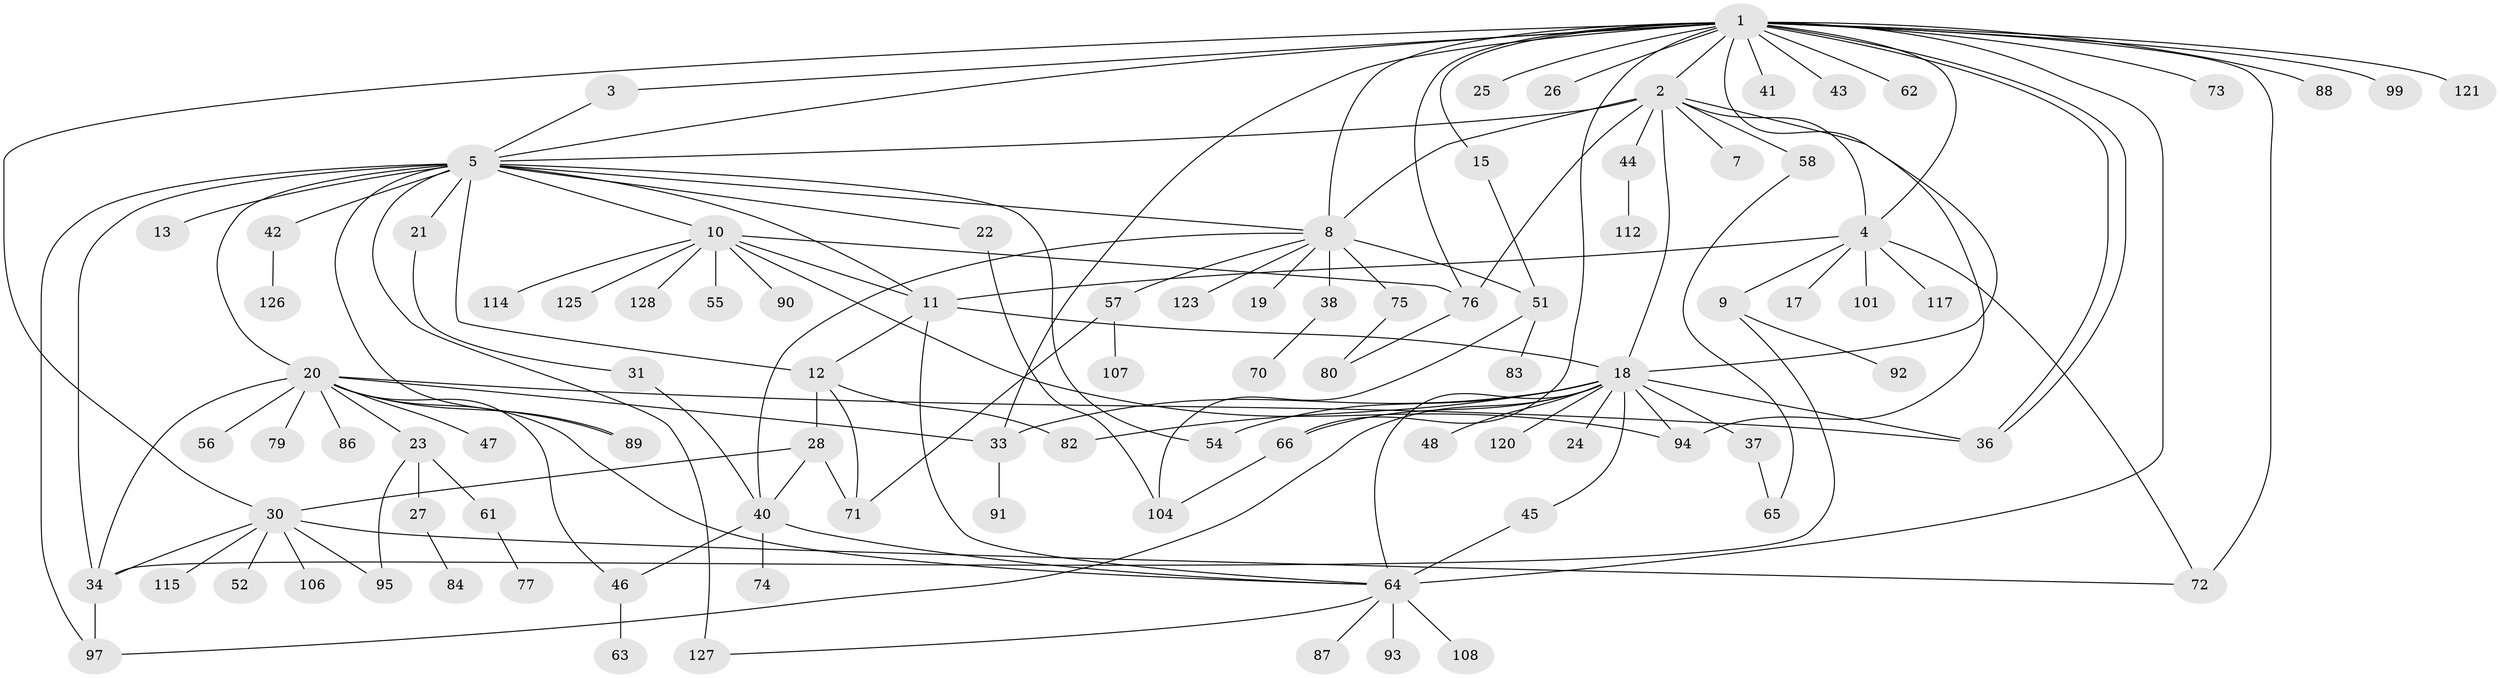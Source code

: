 // original degree distribution, {19: 0.007751937984496124, 10: 0.015503875968992248, 2: 0.2558139534883721, 9: 0.023255813953488372, 8: 0.007751937984496124, 13: 0.007751937984496124, 1: 0.4263565891472868, 7: 0.031007751937984496, 3: 0.10852713178294573, 5: 0.03875968992248062, 17: 0.007751937984496124, 4: 0.05426356589147287, 6: 0.015503875968992248}
// Generated by graph-tools (version 1.1) at 2025/11/02/27/25 16:11:14]
// undirected, 95 vertices, 142 edges
graph export_dot {
graph [start="1"]
  node [color=gray90,style=filled];
  1 [super="+16"];
  2 [super="+59"];
  3;
  4 [super="+78"];
  5 [super="+6"];
  7;
  8 [super="+32"];
  9 [super="+118"];
  10 [super="+29"];
  11 [super="+35"];
  12 [super="+14"];
  13 [super="+98"];
  15 [super="+39"];
  17;
  18 [super="+124"];
  19;
  20 [super="+49"];
  21;
  22;
  23 [super="+69"];
  24;
  25;
  26 [super="+119"];
  27 [super="+53"];
  28 [super="+81"];
  30 [super="+68"];
  31;
  33;
  34;
  36 [super="+96"];
  37 [super="+60"];
  38;
  40 [super="+105"];
  41;
  42;
  43;
  44;
  45;
  46 [super="+122"];
  47;
  48 [super="+50"];
  51;
  52;
  54 [super="+102"];
  55;
  56;
  57;
  58 [super="+116"];
  61;
  62 [super="+85"];
  63;
  64 [super="+67"];
  65;
  66 [super="+103"];
  70;
  71;
  72;
  73;
  74;
  75;
  76 [super="+100"];
  77;
  79;
  80;
  82;
  83;
  84;
  86;
  87;
  88 [super="+109"];
  89 [super="+111"];
  90;
  91;
  92 [super="+129"];
  93;
  94;
  95;
  97 [super="+113"];
  99;
  101;
  104 [super="+110"];
  106;
  107;
  108;
  112;
  114;
  115;
  117;
  120;
  121;
  123;
  125;
  126;
  127;
  128;
  1 -- 2;
  1 -- 3;
  1 -- 4;
  1 -- 5 [weight=2];
  1 -- 8;
  1 -- 15;
  1 -- 18;
  1 -- 26;
  1 -- 33;
  1 -- 36;
  1 -- 36;
  1 -- 41;
  1 -- 66;
  1 -- 72;
  1 -- 76;
  1 -- 88;
  1 -- 99;
  1 -- 64 [weight=2];
  1 -- 73;
  1 -- 43;
  1 -- 25;
  1 -- 62;
  1 -- 121;
  1 -- 30;
  2 -- 4;
  2 -- 7;
  2 -- 8;
  2 -- 44;
  2 -- 58;
  2 -- 76;
  2 -- 94;
  2 -- 18;
  2 -- 5;
  3 -- 5;
  4 -- 9;
  4 -- 11;
  4 -- 17;
  4 -- 72;
  4 -- 101;
  4 -- 117;
  5 -- 10;
  5 -- 13;
  5 -- 20 [weight=2];
  5 -- 21;
  5 -- 54;
  5 -- 89;
  5 -- 97;
  5 -- 34;
  5 -- 8;
  5 -- 42;
  5 -- 11;
  5 -- 12;
  5 -- 22;
  5 -- 127;
  8 -- 19;
  8 -- 75 [weight=2];
  8 -- 123;
  8 -- 51;
  8 -- 38;
  8 -- 57;
  8 -- 40;
  9 -- 92;
  9 -- 34;
  10 -- 11;
  10 -- 55;
  10 -- 94;
  10 -- 114;
  10 -- 125;
  10 -- 128;
  10 -- 76;
  10 -- 90;
  11 -- 18;
  11 -- 64;
  11 -- 12;
  12 -- 28;
  12 -- 71;
  12 -- 82;
  15 -- 51;
  18 -- 24;
  18 -- 33;
  18 -- 36;
  18 -- 37;
  18 -- 45;
  18 -- 48;
  18 -- 66;
  18 -- 82;
  18 -- 94;
  18 -- 120;
  18 -- 64;
  18 -- 97;
  18 -- 54;
  20 -- 23;
  20 -- 34;
  20 -- 36;
  20 -- 46;
  20 -- 47;
  20 -- 56;
  20 -- 64;
  20 -- 33;
  20 -- 86;
  20 -- 89;
  20 -- 79;
  21 -- 31;
  22 -- 104;
  23 -- 27;
  23 -- 61;
  23 -- 95;
  27 -- 84;
  28 -- 30;
  28 -- 40;
  28 -- 71;
  30 -- 34;
  30 -- 52;
  30 -- 72;
  30 -- 95;
  30 -- 106;
  30 -- 115;
  31 -- 40;
  33 -- 91;
  34 -- 97;
  37 -- 65;
  38 -- 70;
  40 -- 46;
  40 -- 64;
  40 -- 74;
  42 -- 126;
  44 -- 112;
  45 -- 64;
  46 -- 63;
  51 -- 83;
  51 -- 104;
  57 -- 71;
  57 -- 107;
  58 -- 65;
  61 -- 77;
  64 -- 87;
  64 -- 108;
  64 -- 127;
  64 -- 93;
  66 -- 104;
  75 -- 80;
  76 -- 80;
}

